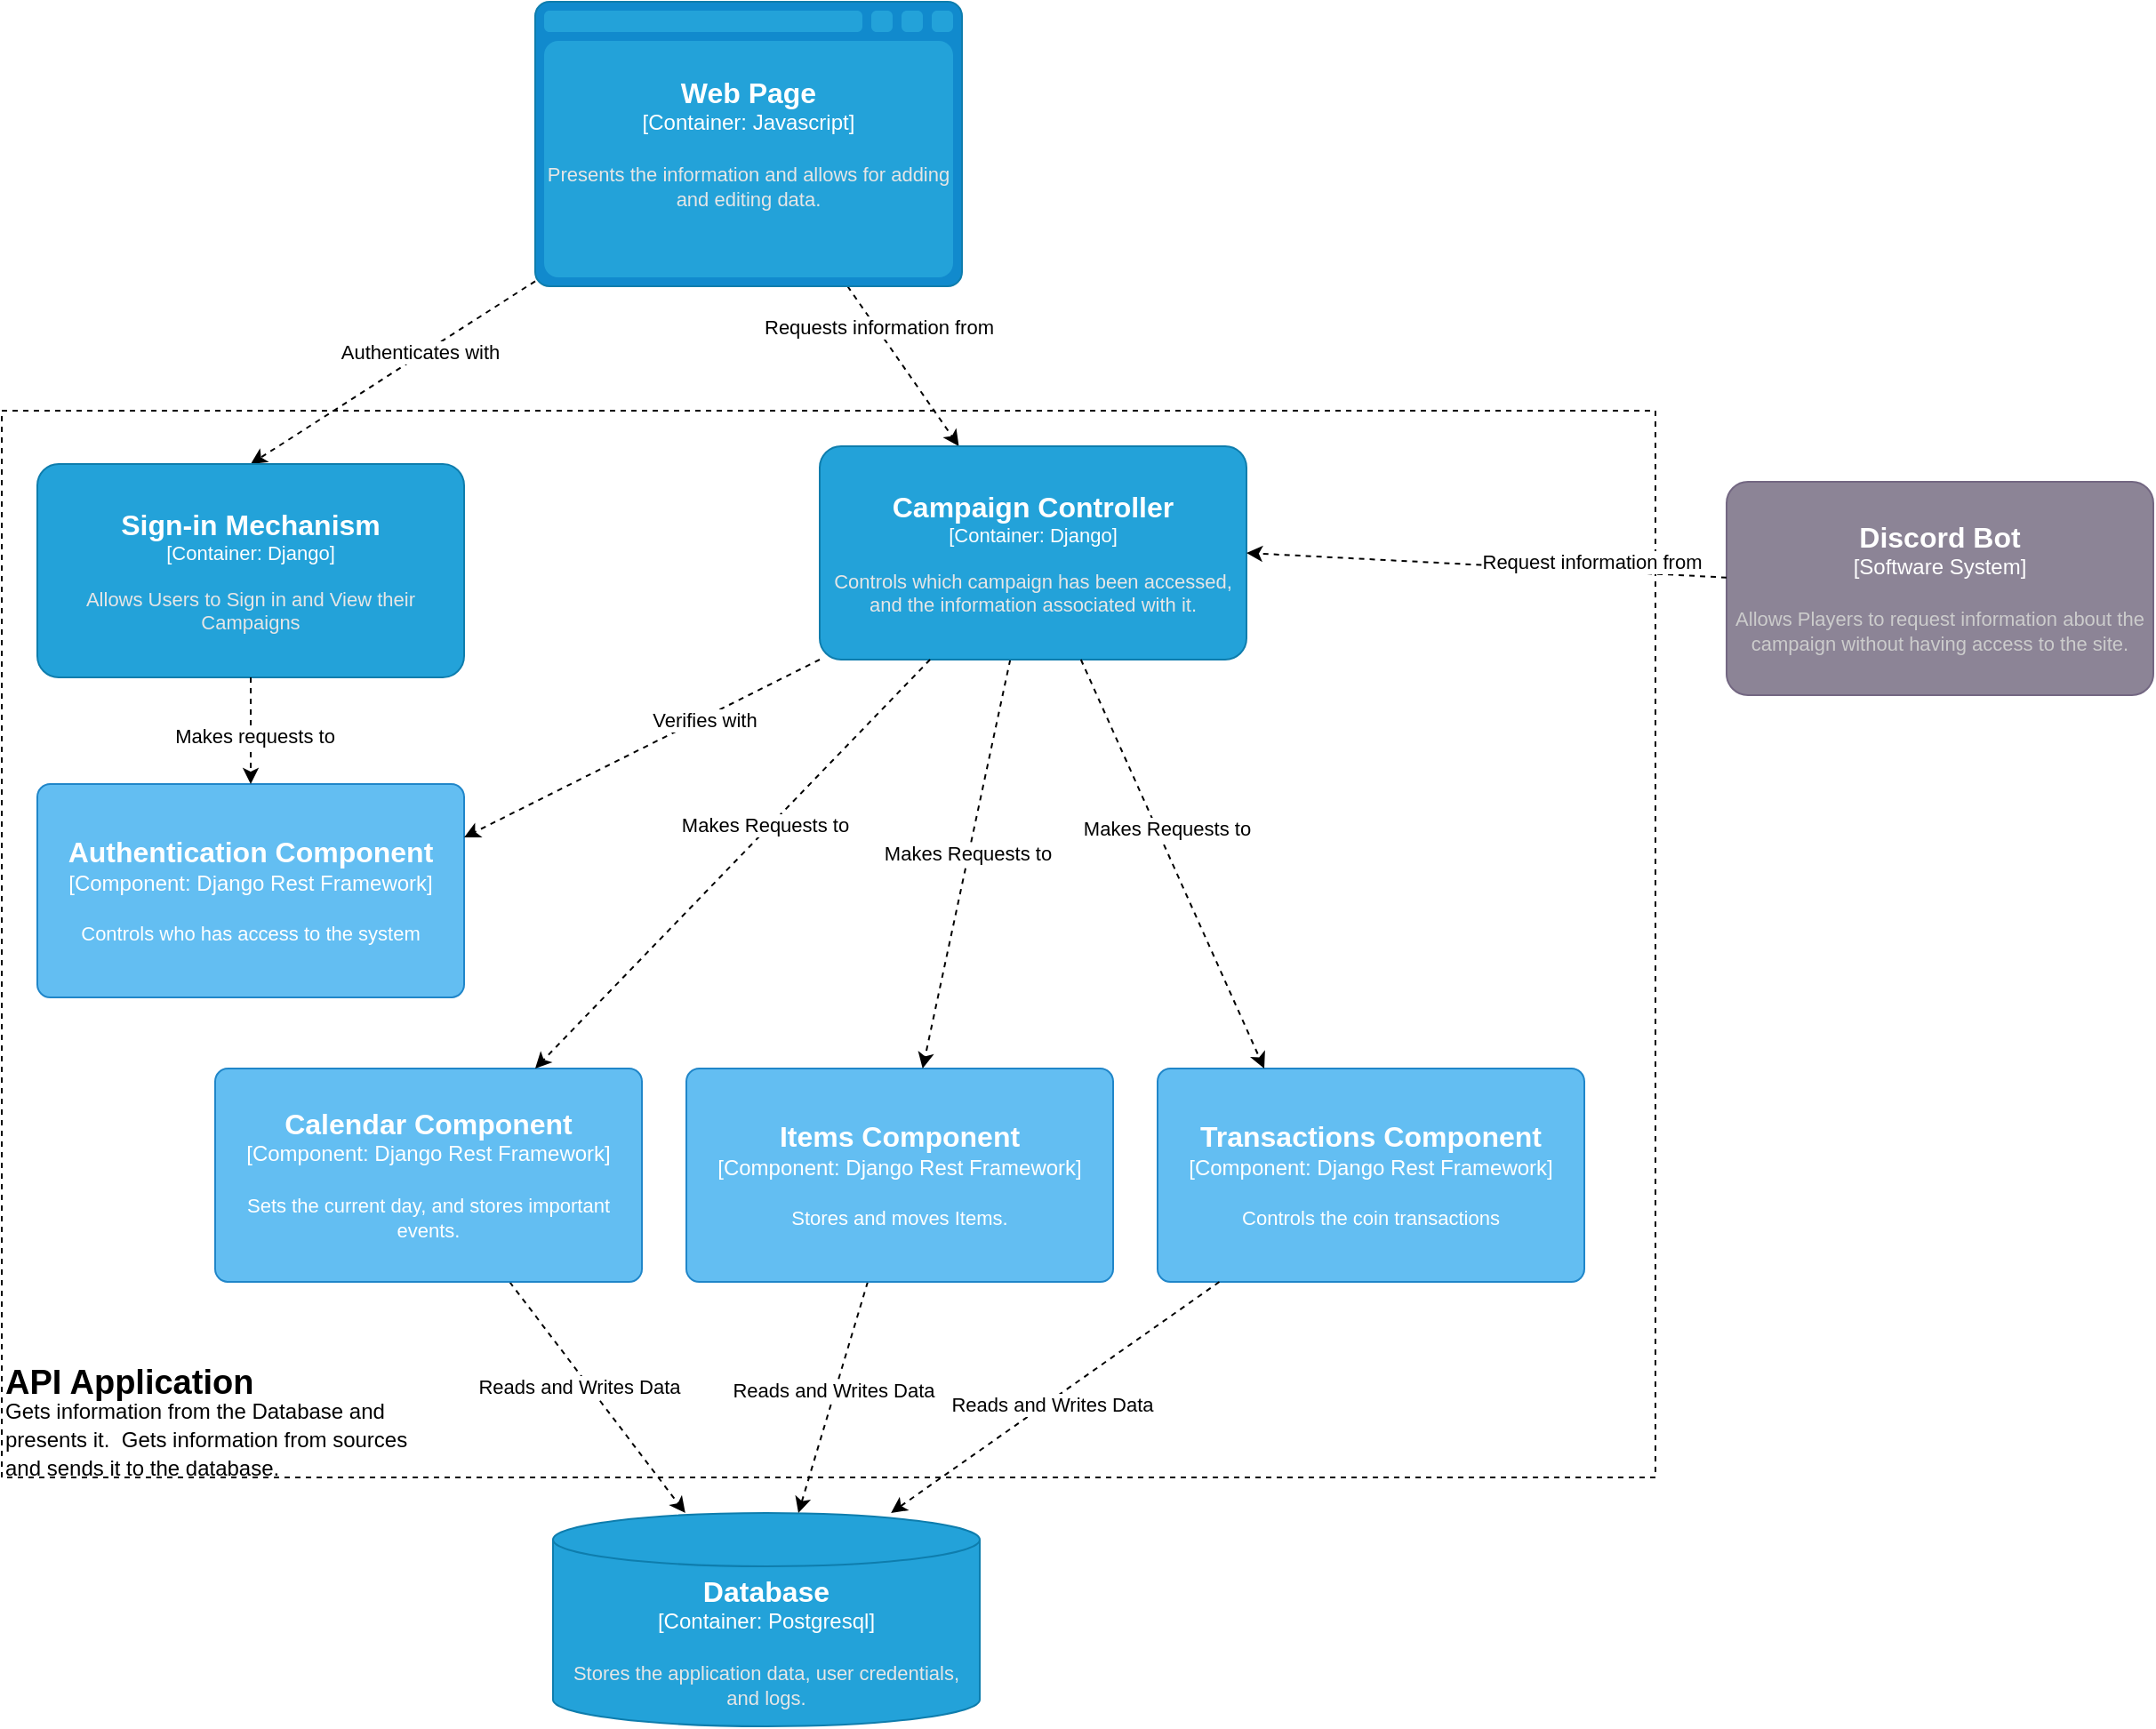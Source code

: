 <mxfile version="24.8.3">
  <diagram name="Page-1" id="0yfuxt6OHuqBoyft1UoO">
    <mxGraphModel dx="2074" dy="1104" grid="1" gridSize="10" guides="1" tooltips="1" connect="1" arrows="1" fold="1" page="1" pageScale="1" pageWidth="850" pageHeight="1100" math="0" shadow="0">
      <root>
        <mxCell id="0" />
        <mxCell id="1" parent="0" />
        <mxCell id="f_99bIKKR3FF1vnU0Z8s-12" value="" style="rounded=0;whiteSpace=wrap;html=1;dashed=1;fillColor=none;" vertex="1" parent="1">
          <mxGeometry x="40" y="270" width="930" height="600" as="geometry" />
        </mxCell>
        <mxCell id="f_99bIKKR3FF1vnU0Z8s-29" style="rounded=0;orthogonalLoop=1;jettySize=auto;html=1;dashed=1;entryX=0.5;entryY=0;entryDx=0;entryDy=0;entryPerimeter=0;" edge="1" parent="1" source="f_99bIKKR3FF1vnU0Z8s-13" target="f_99bIKKR3FF1vnU0Z8s-34">
          <mxGeometry relative="1" as="geometry" />
        </mxCell>
        <mxCell id="f_99bIKKR3FF1vnU0Z8s-43" value="Authenticates with" style="edgeLabel;html=1;align=center;verticalAlign=middle;resizable=0;points=[];" vertex="1" connectable="0" parent="f_99bIKKR3FF1vnU0Z8s-29">
          <mxGeometry x="-0.199" y="-2" relative="1" as="geometry">
            <mxPoint as="offset" />
          </mxGeometry>
        </mxCell>
        <mxCell id="f_99bIKKR3FF1vnU0Z8s-41" style="rounded=0;orthogonalLoop=1;jettySize=auto;html=1;dashed=1;" edge="1" parent="1" source="f_99bIKKR3FF1vnU0Z8s-13" target="f_99bIKKR3FF1vnU0Z8s-37">
          <mxGeometry relative="1" as="geometry" />
        </mxCell>
        <mxCell id="f_99bIKKR3FF1vnU0Z8s-42" value="Requests information from" style="edgeLabel;html=1;align=center;verticalAlign=middle;resizable=0;points=[];" vertex="1" connectable="0" parent="f_99bIKKR3FF1vnU0Z8s-41">
          <mxGeometry x="-0.476" y="1" relative="1" as="geometry">
            <mxPoint as="offset" />
          </mxGeometry>
        </mxCell>
        <object placeholders="1" c4Name="Web Page" c4Type="Container" c4Technology="Javascript" c4Description="Presents the information and allows for adding and editing data." label="&lt;font style=&quot;font-size: 16px&quot;&gt;&lt;b&gt;%c4Name%&lt;/b&gt;&lt;/font&gt;&lt;div&gt;[%c4Type%:&amp;nbsp;%c4Technology%]&lt;/div&gt;&lt;br&gt;&lt;div&gt;&lt;font style=&quot;font-size: 11px&quot;&gt;&lt;font color=&quot;#E6E6E6&quot;&gt;%c4Description%&lt;/font&gt;&lt;/div&gt;" id="f_99bIKKR3FF1vnU0Z8s-13">
          <mxCell style="shape=mxgraph.c4.webBrowserContainer2;whiteSpace=wrap;html=1;boundedLbl=1;rounded=0;labelBackgroundColor=none;strokeColor=#118ACD;fillColor=#23A2D9;strokeColor=#118ACD;strokeColor2=#0E7DAD;fontSize=12;fontColor=#ffffff;align=center;metaEdit=1;points=[[0.5,0,0],[1,0.25,0],[1,0.5,0],[1,0.75,0],[0.5,1,0],[0,0.75,0],[0,0.5,0],[0,0.25,0]];resizable=0;" vertex="1" parent="1">
            <mxGeometry x="340" y="40" width="240" height="160" as="geometry" />
          </mxCell>
        </object>
        <object placeholders="1" c4Name="Database" c4Type="Container" c4Technology="Postgresql" c4Description="Stores the application data, user credentials, and logs." label="&lt;font style=&quot;font-size: 16px&quot;&gt;&lt;b&gt;%c4Name%&lt;/b&gt;&lt;/font&gt;&lt;div&gt;[%c4Type%:&amp;nbsp;%c4Technology%]&lt;/div&gt;&lt;br&gt;&lt;div&gt;&lt;font style=&quot;font-size: 11px&quot;&gt;&lt;font color=&quot;#E6E6E6&quot;&gt;%c4Description%&lt;/font&gt;&lt;/div&gt;" id="f_99bIKKR3FF1vnU0Z8s-16">
          <mxCell style="shape=cylinder3;size=15;whiteSpace=wrap;html=1;boundedLbl=1;rounded=0;labelBackgroundColor=none;fillColor=#23A2D9;fontSize=12;fontColor=#ffffff;align=center;strokeColor=#0E7DAD;metaEdit=1;points=[[0.5,0,0],[1,0.25,0],[1,0.5,0],[1,0.75,0],[0.5,1,0],[0,0.75,0],[0,0.5,0],[0,0.25,0]];resizable=0;" vertex="1" parent="1">
            <mxGeometry x="350" y="890" width="240" height="120" as="geometry" />
          </mxCell>
        </object>
        <mxCell id="f_99bIKKR3FF1vnU0Z8s-23" value="&lt;p style=&quot;line-height: 80%;&quot;&gt;&lt;/p&gt;&lt;h1 style=&quot;margin-top: 0px; line-height: 50%;&quot;&gt;&lt;span style=&quot;background-color: initial;&quot;&gt;&lt;span style=&quot;font-size: 19px;&quot;&gt;API Application&lt;br&gt;&lt;/span&gt;&lt;/span&gt;&lt;span style=&quot;font-size: 12px; font-weight: 400;&quot;&gt;Gets information from the Database and presents it.&amp;nbsp; Gets information from sources and sends it to the database.&lt;/span&gt;&lt;/h1&gt;&lt;p&gt;&lt;/p&gt;" style="text;html=1;whiteSpace=wrap;overflow=hidden;rounded=0;" vertex="1" parent="1">
          <mxGeometry x="40" y="790" width="230" height="80" as="geometry" />
        </mxCell>
        <object placeholders="1" c4Name="Authentication Component" c4Type="Component" c4Technology="Django Rest Framework" c4Description="Controls who has access to the system" label="&lt;font style=&quot;font-size: 16px&quot;&gt;&lt;b&gt;%c4Name%&lt;/b&gt;&lt;/font&gt;&lt;div&gt;[%c4Type%: %c4Technology%]&lt;/div&gt;&lt;br&gt;&lt;div&gt;&lt;font style=&quot;font-size: 11px&quot;&gt;%c4Description%&lt;/font&gt;&lt;/div&gt;" id="f_99bIKKR3FF1vnU0Z8s-24">
          <mxCell style="rounded=1;whiteSpace=wrap;html=1;labelBackgroundColor=none;fillColor=#63BEF2;fontColor=#ffffff;align=center;arcSize=6;strokeColor=#2086C9;metaEdit=1;resizable=0;points=[[0.25,0,0],[0.5,0,0],[0.75,0,0],[1,0.25,0],[1,0.5,0],[1,0.75,0],[0.75,1,0],[0.5,1,0],[0.25,1,0],[0,0.75,0],[0,0.5,0],[0,0.25,0]];" vertex="1" parent="1">
            <mxGeometry x="60" y="480" width="240" height="120" as="geometry" />
          </mxCell>
        </object>
        <object placeholders="1" c4Name="Transactions Component" c4Type="Component" c4Technology="Django Rest Framework" c4Description="Controls the coin transactions" label="&lt;font style=&quot;font-size: 16px&quot;&gt;&lt;b&gt;%c4Name%&lt;/b&gt;&lt;/font&gt;&lt;div&gt;[%c4Type%: %c4Technology%]&lt;/div&gt;&lt;br&gt;&lt;div&gt;&lt;font style=&quot;font-size: 11px&quot;&gt;%c4Description%&lt;/font&gt;&lt;/div&gt;" id="f_99bIKKR3FF1vnU0Z8s-25">
          <mxCell style="rounded=1;whiteSpace=wrap;html=1;labelBackgroundColor=none;fillColor=#63BEF2;fontColor=#ffffff;align=center;arcSize=6;strokeColor=#2086C9;metaEdit=1;resizable=0;points=[[0.25,0,0],[0.5,0,0],[0.75,0,0],[1,0.25,0],[1,0.5,0],[1,0.75,0],[0.75,1,0],[0.5,1,0],[0.25,1,0],[0,0.75,0],[0,0.5,0],[0,0.25,0]];" vertex="1" parent="1">
            <mxGeometry x="690" y="640" width="240" height="120" as="geometry" />
          </mxCell>
        </object>
        <mxCell id="f_99bIKKR3FF1vnU0Z8s-51" style="rounded=0;orthogonalLoop=1;jettySize=auto;html=1;dashed=1;" edge="1" parent="1" source="f_99bIKKR3FF1vnU0Z8s-26" target="f_99bIKKR3FF1vnU0Z8s-16">
          <mxGeometry relative="1" as="geometry" />
        </mxCell>
        <mxCell id="f_99bIKKR3FF1vnU0Z8s-54" value="Reads and Writes Data&amp;nbsp;" style="edgeLabel;html=1;align=center;verticalAlign=middle;resizable=0;points=[];" vertex="1" connectable="0" parent="f_99bIKKR3FF1vnU0Z8s-51">
          <mxGeometry x="-0.133" y="-4" relative="1" as="geometry">
            <mxPoint as="offset" />
          </mxGeometry>
        </mxCell>
        <object placeholders="1" c4Name="Calendar Component" c4Type="Component" c4Technology="Django Rest Framework" c4Description="Sets the current day, and stores important events." label="&lt;font style=&quot;font-size: 16px&quot;&gt;&lt;b&gt;%c4Name%&lt;/b&gt;&lt;/font&gt;&lt;div&gt;[%c4Type%: %c4Technology%]&lt;/div&gt;&lt;br&gt;&lt;div&gt;&lt;font style=&quot;font-size: 11px&quot;&gt;%c4Description%&lt;/font&gt;&lt;/div&gt;" id="f_99bIKKR3FF1vnU0Z8s-26">
          <mxCell style="rounded=1;whiteSpace=wrap;html=1;labelBackgroundColor=none;fillColor=#63BEF2;fontColor=#ffffff;align=center;arcSize=6;strokeColor=#2086C9;metaEdit=1;resizable=0;points=[[0.25,0,0],[0.5,0,0],[0.75,0,0],[1,0.25,0],[1,0.5,0],[1,0.75,0],[0.75,1,0],[0.5,1,0],[0.25,1,0],[0,0.75,0],[0,0.5,0],[0,0.25,0]];" vertex="1" parent="1">
            <mxGeometry x="160" y="640" width="240" height="120" as="geometry" />
          </mxCell>
        </object>
        <mxCell id="f_99bIKKR3FF1vnU0Z8s-52" style="rounded=0;orthogonalLoop=1;jettySize=auto;html=1;dashed=1;" edge="1" parent="1" source="f_99bIKKR3FF1vnU0Z8s-28" target="f_99bIKKR3FF1vnU0Z8s-16">
          <mxGeometry relative="1" as="geometry" />
        </mxCell>
        <mxCell id="f_99bIKKR3FF1vnU0Z8s-55" value="Reads and Writes Data&amp;nbsp;" style="edgeLabel;html=1;align=center;verticalAlign=middle;resizable=0;points=[];" vertex="1" connectable="0" parent="f_99bIKKR3FF1vnU0Z8s-52">
          <mxGeometry x="-0.063" relative="1" as="geometry">
            <mxPoint as="offset" />
          </mxGeometry>
        </mxCell>
        <object placeholders="1" c4Name="Items Component" c4Type="Component" c4Technology="Django Rest Framework" c4Description="Stores and moves Items." label="&lt;font style=&quot;font-size: 16px&quot;&gt;&lt;b&gt;%c4Name%&lt;/b&gt;&lt;/font&gt;&lt;div&gt;[%c4Type%: %c4Technology%]&lt;/div&gt;&lt;br&gt;&lt;div&gt;&lt;font style=&quot;font-size: 11px&quot;&gt;%c4Description%&lt;/font&gt;&lt;/div&gt;" id="f_99bIKKR3FF1vnU0Z8s-28">
          <mxCell style="rounded=1;whiteSpace=wrap;html=1;labelBackgroundColor=none;fillColor=#63BEF2;fontColor=#ffffff;align=center;arcSize=6;strokeColor=#2086C9;metaEdit=1;resizable=0;points=[[0.25,0,0],[0.5,0,0],[0.75,0,0],[1,0.25,0],[1,0.5,0],[1,0.75,0],[0.75,1,0],[0.5,1,0],[0.25,1,0],[0,0.75,0],[0,0.5,0],[0,0.25,0]];" vertex="1" parent="1">
            <mxGeometry x="425" y="640" width="240" height="120" as="geometry" />
          </mxCell>
        </object>
        <object placeholders="1" c4Name="Sign-in Mechanism" c4Type="Container" c4Technology="Django" c4Description="Allows Users to Sign in and View their Campaigns" label="&lt;font style=&quot;font-size: 16px&quot;&gt;&lt;b&gt;%c4Name%&lt;/b&gt;&lt;/font&gt;&lt;div&gt;[%c4Type%: %c4Technology%]&lt;/div&gt;&lt;br&gt;&lt;div&gt;&lt;font style=&quot;font-size: 11px&quot;&gt;&lt;font color=&quot;#E6E6E6&quot;&gt;%c4Description%&lt;/font&gt;&lt;/div&gt;" id="f_99bIKKR3FF1vnU0Z8s-34">
          <mxCell style="rounded=1;whiteSpace=wrap;html=1;fontSize=11;labelBackgroundColor=none;fillColor=#23A2D9;fontColor=#ffffff;align=center;arcSize=10;strokeColor=#0E7DAD;metaEdit=1;resizable=0;points=[[0.25,0,0],[0.5,0,0],[0.75,0,0],[1,0.25,0],[1,0.5,0],[1,0.75,0],[0.75,1,0],[0.5,1,0],[0.25,1,0],[0,0.75,0],[0,0.5,0],[0,0.25,0]];" vertex="1" parent="1">
            <mxGeometry x="60" y="300" width="240" height="120" as="geometry" />
          </mxCell>
        </object>
        <mxCell id="f_99bIKKR3FF1vnU0Z8s-35" style="rounded=0;orthogonalLoop=1;jettySize=auto;html=1;entryX=0.5;entryY=0;entryDx=0;entryDy=0;entryPerimeter=0;dashed=1;" edge="1" parent="1" source="f_99bIKKR3FF1vnU0Z8s-34" target="f_99bIKKR3FF1vnU0Z8s-24">
          <mxGeometry relative="1" as="geometry" />
        </mxCell>
        <mxCell id="f_99bIKKR3FF1vnU0Z8s-44" value="Makes requests to" style="edgeLabel;html=1;align=center;verticalAlign=middle;resizable=0;points=[];" vertex="1" connectable="0" parent="f_99bIKKR3FF1vnU0Z8s-35">
          <mxGeometry x="0.1" y="2" relative="1" as="geometry">
            <mxPoint as="offset" />
          </mxGeometry>
        </mxCell>
        <mxCell id="f_99bIKKR3FF1vnU0Z8s-46" style="rounded=0;orthogonalLoop=1;jettySize=auto;html=1;dashed=1;" edge="1" parent="1" source="f_99bIKKR3FF1vnU0Z8s-37" target="f_99bIKKR3FF1vnU0Z8s-28">
          <mxGeometry relative="1" as="geometry" />
        </mxCell>
        <mxCell id="f_99bIKKR3FF1vnU0Z8s-49" value="Makes Requests to" style="edgeLabel;html=1;align=center;verticalAlign=middle;resizable=0;points=[];" vertex="1" connectable="0" parent="f_99bIKKR3FF1vnU0Z8s-46">
          <mxGeometry x="-0.055" y="-1" relative="1" as="geometry">
            <mxPoint as="offset" />
          </mxGeometry>
        </mxCell>
        <object placeholders="1" c4Name="Campaign Controller" c4Type="Container" c4Technology="Django" c4Description="Controls which campaign has been accessed, and the information associated with it." label="&lt;font style=&quot;font-size: 16px&quot;&gt;&lt;b&gt;%c4Name%&lt;/b&gt;&lt;/font&gt;&lt;div&gt;[%c4Type%: %c4Technology%]&lt;/div&gt;&lt;br&gt;&lt;div&gt;&lt;font style=&quot;font-size: 11px&quot;&gt;&lt;font color=&quot;#E6E6E6&quot;&gt;%c4Description%&lt;/font&gt;&lt;/div&gt;" id="f_99bIKKR3FF1vnU0Z8s-37">
          <mxCell style="rounded=1;whiteSpace=wrap;html=1;fontSize=11;labelBackgroundColor=none;fillColor=#23A2D9;fontColor=#ffffff;align=center;arcSize=10;strokeColor=#0E7DAD;metaEdit=1;resizable=0;points=[[0.25,0,0],[0.5,0,0],[0.75,0,0],[1,0.25,0],[1,0.5,0],[1,0.75,0],[0.75,1,0],[0.5,1,0],[0.25,1,0],[0,0.75,0],[0,0.5,0],[0,0.25,0]];" vertex="1" parent="1">
            <mxGeometry x="500" y="290" width="240" height="120" as="geometry" />
          </mxCell>
        </object>
        <mxCell id="f_99bIKKR3FF1vnU0Z8s-38" style="rounded=0;orthogonalLoop=1;jettySize=auto;html=1;entryX=1;entryY=0.25;entryDx=0;entryDy=0;entryPerimeter=0;dashed=1;" edge="1" parent="1" source="f_99bIKKR3FF1vnU0Z8s-37" target="f_99bIKKR3FF1vnU0Z8s-24">
          <mxGeometry relative="1" as="geometry" />
        </mxCell>
        <mxCell id="f_99bIKKR3FF1vnU0Z8s-40" value="Verifies with" style="edgeLabel;html=1;align=center;verticalAlign=middle;resizable=0;points=[];" vertex="1" connectable="0" parent="f_99bIKKR3FF1vnU0Z8s-38">
          <mxGeometry x="-0.336" y="1" relative="1" as="geometry">
            <mxPoint as="offset" />
          </mxGeometry>
        </mxCell>
        <mxCell id="f_99bIKKR3FF1vnU0Z8s-45" style="rounded=0;orthogonalLoop=1;jettySize=auto;html=1;entryX=0.75;entryY=0;entryDx=0;entryDy=0;entryPerimeter=0;dashed=1;" edge="1" parent="1" source="f_99bIKKR3FF1vnU0Z8s-37" target="f_99bIKKR3FF1vnU0Z8s-26">
          <mxGeometry relative="1" as="geometry" />
        </mxCell>
        <mxCell id="f_99bIKKR3FF1vnU0Z8s-48" value="Makes Requests to" style="edgeLabel;html=1;align=center;verticalAlign=middle;resizable=0;points=[];" vertex="1" connectable="0" parent="f_99bIKKR3FF1vnU0Z8s-45">
          <mxGeometry x="-0.176" y="-3" relative="1" as="geometry">
            <mxPoint as="offset" />
          </mxGeometry>
        </mxCell>
        <mxCell id="f_99bIKKR3FF1vnU0Z8s-47" style="rounded=0;orthogonalLoop=1;jettySize=auto;html=1;entryX=0.25;entryY=0;entryDx=0;entryDy=0;entryPerimeter=0;dashed=1;" edge="1" parent="1" source="f_99bIKKR3FF1vnU0Z8s-37" target="f_99bIKKR3FF1vnU0Z8s-25">
          <mxGeometry relative="1" as="geometry" />
        </mxCell>
        <mxCell id="f_99bIKKR3FF1vnU0Z8s-50" value="Makes Requests to" style="edgeLabel;html=1;align=center;verticalAlign=middle;resizable=0;points=[];" vertex="1" connectable="0" parent="f_99bIKKR3FF1vnU0Z8s-47">
          <mxGeometry x="-0.164" y="4" relative="1" as="geometry">
            <mxPoint x="1" as="offset" />
          </mxGeometry>
        </mxCell>
        <mxCell id="f_99bIKKR3FF1vnU0Z8s-53" style="rounded=0;orthogonalLoop=1;jettySize=auto;html=1;entryX=0.792;entryY=0;entryDx=0;entryDy=0;entryPerimeter=0;dashed=1;" edge="1" parent="1" source="f_99bIKKR3FF1vnU0Z8s-25" target="f_99bIKKR3FF1vnU0Z8s-16">
          <mxGeometry relative="1" as="geometry" />
        </mxCell>
        <mxCell id="f_99bIKKR3FF1vnU0Z8s-56" value="Reads and Writes Data&amp;nbsp;" style="edgeLabel;html=1;align=center;verticalAlign=middle;resizable=0;points=[];" vertex="1" connectable="0" parent="f_99bIKKR3FF1vnU0Z8s-53">
          <mxGeometry x="0.023" y="3" relative="1" as="geometry">
            <mxPoint as="offset" />
          </mxGeometry>
        </mxCell>
        <object placeholders="1" c4Name="Discord Bot" c4Type="Software System" c4Description="Allows Players to request information about the campaign without having access to the site." label="&lt;font style=&quot;font-size: 16px&quot;&gt;&lt;b&gt;%c4Name%&lt;/b&gt;&lt;/font&gt;&lt;div&gt;[%c4Type%]&lt;/div&gt;&lt;br&gt;&lt;div&gt;&lt;font style=&quot;font-size: 11px&quot;&gt;&lt;font color=&quot;#cccccc&quot;&gt;%c4Description%&lt;/font&gt;&lt;/div&gt;" id="f_99bIKKR3FF1vnU0Z8s-57">
          <mxCell style="rounded=1;whiteSpace=wrap;html=1;labelBackgroundColor=none;fillColor=#8C8496;fontColor=#ffffff;align=center;arcSize=10;strokeColor=#736782;metaEdit=1;resizable=0;points=[[0.25,0,0],[0.5,0,0],[0.75,0,0],[1,0.25,0],[1,0.5,0],[1,0.75,0],[0.75,1,0],[0.5,1,0],[0.25,1,0],[0,0.75,0],[0,0.5,0],[0,0.25,0]];" vertex="1" parent="1">
            <mxGeometry x="1010" y="310" width="240" height="120" as="geometry" />
          </mxCell>
        </object>
        <mxCell id="f_99bIKKR3FF1vnU0Z8s-58" style="rounded=0;orthogonalLoop=1;jettySize=auto;html=1;entryX=1;entryY=0.5;entryDx=0;entryDy=0;entryPerimeter=0;dashed=1;" edge="1" parent="1" source="f_99bIKKR3FF1vnU0Z8s-57" target="f_99bIKKR3FF1vnU0Z8s-37">
          <mxGeometry relative="1" as="geometry" />
        </mxCell>
        <mxCell id="f_99bIKKR3FF1vnU0Z8s-59" value="Request information from" style="edgeLabel;html=1;align=center;verticalAlign=middle;resizable=0;points=[];" vertex="1" connectable="0" parent="f_99bIKKR3FF1vnU0Z8s-58">
          <mxGeometry x="-0.434" y="5" relative="1" as="geometry">
            <mxPoint y="-10" as="offset" />
          </mxGeometry>
        </mxCell>
      </root>
    </mxGraphModel>
  </diagram>
</mxfile>
